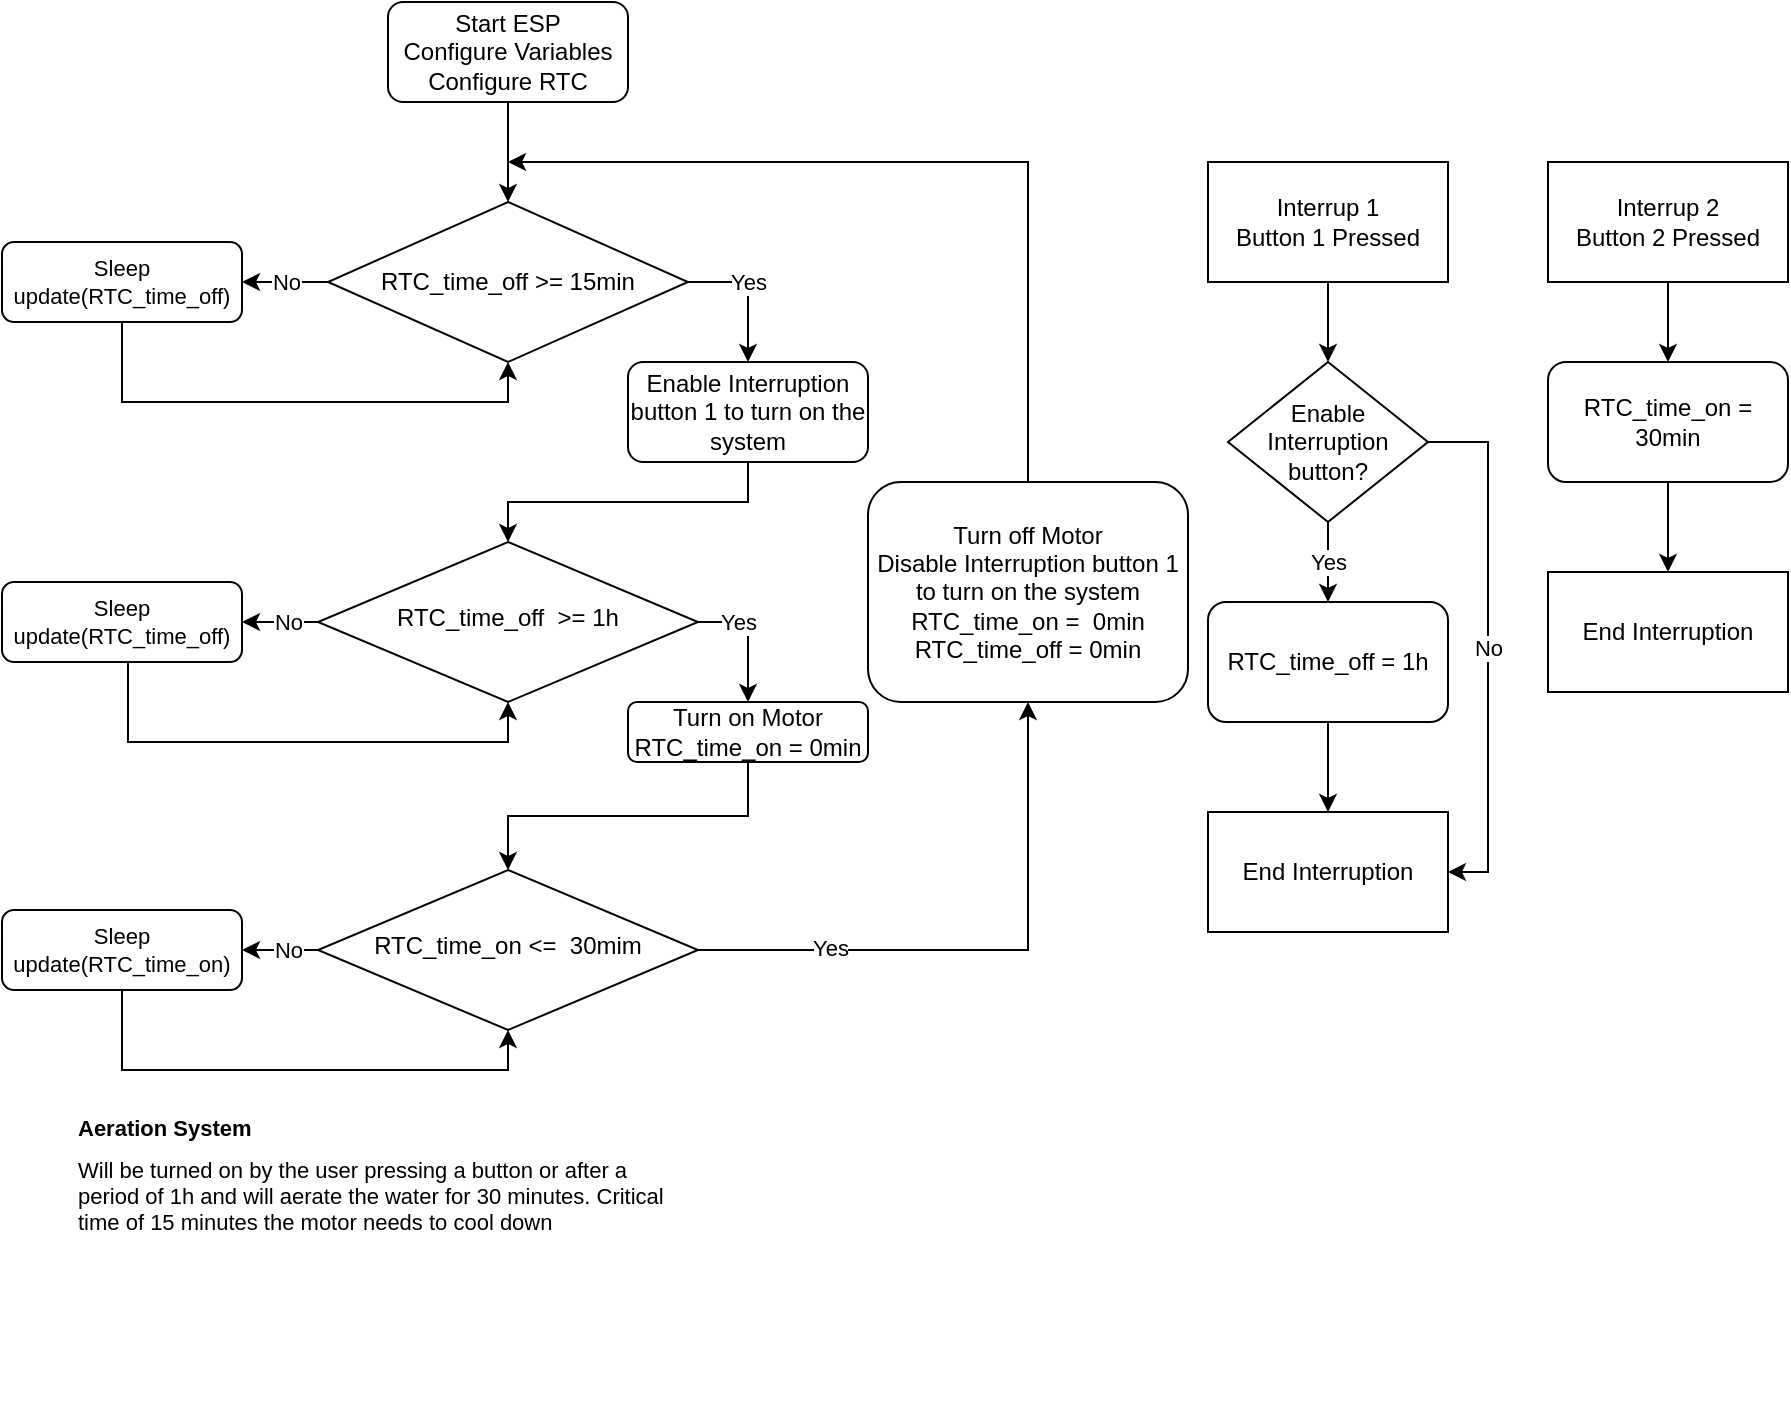 <mxfile version="21.6.8" type="github" pages="2">
  <diagram name="Página-1" id="UniXKZfevil1NkPD2PXe">
    <mxGraphModel dx="1426" dy="777" grid="1" gridSize="10" guides="1" tooltips="1" connect="1" arrows="1" fold="1" page="1" pageScale="1" pageWidth="827" pageHeight="1169" math="0" shadow="0">
      <root>
        <mxCell id="0" />
        <mxCell id="1" parent="0" />
        <mxCell id="vPq-FE29DWAMQZ7ES_IQ-1" style="edgeStyle=orthogonalEdgeStyle;rounded=0;orthogonalLoop=1;jettySize=auto;html=1;exitX=0.5;exitY=1;exitDx=0;exitDy=0;entryX=0.5;entryY=0;entryDx=0;entryDy=0;" parent="1" source="vPq-FE29DWAMQZ7ES_IQ-2" edge="1">
          <mxGeometry relative="1" as="geometry">
            <mxPoint x="260" y="150" as="targetPoint" />
          </mxGeometry>
        </mxCell>
        <mxCell id="vPq-FE29DWAMQZ7ES_IQ-2" value="Start ESP&lt;br&gt;Configure Variables&lt;br&gt;Configure RTC" style="rounded=1;whiteSpace=wrap;html=1;fontSize=12;glass=0;strokeWidth=1;shadow=0;" parent="1" vertex="1">
          <mxGeometry x="200" y="50" width="120" height="50" as="geometry" />
        </mxCell>
        <mxCell id="vPq-FE29DWAMQZ7ES_IQ-3" value="No" style="edgeStyle=orthogonalEdgeStyle;rounded=0;orthogonalLoop=1;jettySize=auto;html=1;exitX=0;exitY=0.5;exitDx=0;exitDy=0;entryX=1;entryY=0.5;entryDx=0;entryDy=0;" parent="1" source="vPq-FE29DWAMQZ7ES_IQ-5" target="vPq-FE29DWAMQZ7ES_IQ-18" edge="1">
          <mxGeometry x="-0.21" relative="1" as="geometry">
            <mxPoint as="offset" />
          </mxGeometry>
        </mxCell>
        <mxCell id="vPq-FE29DWAMQZ7ES_IQ-4" value="Yes" style="edgeStyle=orthogonalEdgeStyle;rounded=0;orthogonalLoop=1;jettySize=auto;html=1;exitX=1;exitY=0.5;exitDx=0;exitDy=0;entryX=0.5;entryY=0;entryDx=0;entryDy=0;" parent="1" source="vPq-FE29DWAMQZ7ES_IQ-5" target="vPq-FE29DWAMQZ7ES_IQ-16" edge="1">
          <mxGeometry x="-0.4" relative="1" as="geometry">
            <mxPoint as="offset" />
          </mxGeometry>
        </mxCell>
        <mxCell id="vPq-FE29DWAMQZ7ES_IQ-5" value="RTC_time_off&amp;nbsp; &amp;gt;= 1h" style="rhombus;whiteSpace=wrap;html=1;shadow=0;fontFamily=Helvetica;fontSize=12;align=center;strokeWidth=1;spacing=6;spacingTop=-4;" parent="1" vertex="1">
          <mxGeometry x="165" y="320" width="190" height="80" as="geometry" />
        </mxCell>
        <mxCell id="vPq-FE29DWAMQZ7ES_IQ-6" style="edgeStyle=orthogonalEdgeStyle;rounded=0;orthogonalLoop=1;jettySize=auto;html=1;exitX=0.5;exitY=1;exitDx=0;exitDy=0;entryX=0.5;entryY=0;entryDx=0;entryDy=0;" parent="1" source="vPq-FE29DWAMQZ7ES_IQ-7" target="vPq-FE29DWAMQZ7ES_IQ-5" edge="1">
          <mxGeometry relative="1" as="geometry" />
        </mxCell>
        <mxCell id="vPq-FE29DWAMQZ7ES_IQ-7" value="Enable Interruption button 1 to turn on the system" style="rounded=1;whiteSpace=wrap;html=1;fontSize=12;glass=0;strokeWidth=1;shadow=0;" parent="1" vertex="1">
          <mxGeometry x="320" y="230" width="120" height="50" as="geometry" />
        </mxCell>
        <mxCell id="vPq-FE29DWAMQZ7ES_IQ-8" style="edgeStyle=orthogonalEdgeStyle;rounded=0;orthogonalLoop=1;jettySize=auto;html=1;entryX=0.5;entryY=1;entryDx=0;entryDy=0;" parent="1" source="vPq-FE29DWAMQZ7ES_IQ-9" target="vPq-FE29DWAMQZ7ES_IQ-14" edge="1">
          <mxGeometry relative="1" as="geometry">
            <Array as="points">
              <mxPoint x="67" y="584" />
              <mxPoint x="260" y="584" />
            </Array>
          </mxGeometry>
        </mxCell>
        <mxCell id="vPq-FE29DWAMQZ7ES_IQ-9" value="Sleep&lt;br style=&quot;font-size: 11px;&quot;&gt;update(RTC_time_on)" style="rounded=1;whiteSpace=wrap;html=1;fontSize=11;glass=0;strokeWidth=1;shadow=0;" parent="1" vertex="1">
          <mxGeometry x="7" y="504" width="120" height="40" as="geometry" />
        </mxCell>
        <mxCell id="vPq-FE29DWAMQZ7ES_IQ-10" value="&lt;h1 style=&quot;font-size: 11px;&quot;&gt;&lt;span style=&quot;background-color: initial; font-size: 11px;&quot;&gt;&lt;font style=&quot;font-size: 11px;&quot;&gt;Aeration System&lt;/font&gt;&lt;/span&gt;&lt;/h1&gt;&lt;h1 style=&quot;font-size: 11px;&quot;&gt;&lt;span style=&quot;background-color: initial; font-weight: normal; font-size: 11px;&quot;&gt;Will be turned on by the user pressing a button or after a period of 1h&amp;nbsp;and will aerate the water for 30 minutes. Critical time of 15 minutes the motor needs to cool down&lt;/span&gt;&lt;br style=&quot;font-size: 11px;&quot;&gt;&lt;/h1&gt;" style="text;html=1;strokeColor=none;fillColor=none;spacing=5;spacingTop=-20;whiteSpace=wrap;overflow=hidden;rounded=0;fontSize=11;" parent="1" vertex="1">
          <mxGeometry x="40" y="610" width="310" height="150" as="geometry" />
        </mxCell>
        <mxCell id="vPq-FE29DWAMQZ7ES_IQ-11" style="edgeStyle=orthogonalEdgeStyle;rounded=0;orthogonalLoop=1;jettySize=auto;html=1;entryX=0.5;entryY=1;entryDx=0;entryDy=0;" parent="1" source="vPq-FE29DWAMQZ7ES_IQ-14" target="vPq-FE29DWAMQZ7ES_IQ-20" edge="1">
          <mxGeometry relative="1" as="geometry" />
        </mxCell>
        <mxCell id="vPq-FE29DWAMQZ7ES_IQ-12" value="Yes" style="edgeLabel;html=1;align=center;verticalAlign=middle;resizable=0;points=[];" parent="vPq-FE29DWAMQZ7ES_IQ-11" vertex="1" connectable="0">
          <mxGeometry x="-0.544" y="1" relative="1" as="geometry">
            <mxPoint as="offset" />
          </mxGeometry>
        </mxCell>
        <mxCell id="vPq-FE29DWAMQZ7ES_IQ-13" value="No" style="edgeStyle=orthogonalEdgeStyle;rounded=0;orthogonalLoop=1;jettySize=auto;html=1;exitX=0;exitY=0.5;exitDx=0;exitDy=0;entryX=1;entryY=0.5;entryDx=0;entryDy=0;" parent="1" source="vPq-FE29DWAMQZ7ES_IQ-14" target="vPq-FE29DWAMQZ7ES_IQ-9" edge="1">
          <mxGeometry x="-0.21" relative="1" as="geometry">
            <mxPoint as="offset" />
          </mxGeometry>
        </mxCell>
        <mxCell id="vPq-FE29DWAMQZ7ES_IQ-14" value="RTC_time_on &amp;lt;=&amp;nbsp;&amp;nbsp;30mim" style="rhombus;whiteSpace=wrap;html=1;shadow=0;fontFamily=Helvetica;fontSize=12;align=center;strokeWidth=1;spacing=6;spacingTop=-4;" parent="1" vertex="1">
          <mxGeometry x="165" y="484" width="190" height="80" as="geometry" />
        </mxCell>
        <mxCell id="vPq-FE29DWAMQZ7ES_IQ-15" style="edgeStyle=orthogonalEdgeStyle;rounded=0;orthogonalLoop=1;jettySize=auto;html=1;entryX=0.5;entryY=0;entryDx=0;entryDy=0;" parent="1" source="vPq-FE29DWAMQZ7ES_IQ-16" target="vPq-FE29DWAMQZ7ES_IQ-14" edge="1">
          <mxGeometry relative="1" as="geometry" />
        </mxCell>
        <mxCell id="vPq-FE29DWAMQZ7ES_IQ-16" value="Turn on Motor&lt;br&gt;RTC_time_on = 0min" style="rounded=1;whiteSpace=wrap;html=1;fontSize=12;glass=0;strokeWidth=1;shadow=0;" parent="1" vertex="1">
          <mxGeometry x="320" y="400" width="120" height="30" as="geometry" />
        </mxCell>
        <mxCell id="vPq-FE29DWAMQZ7ES_IQ-17" style="edgeStyle=orthogonalEdgeStyle;rounded=0;orthogonalLoop=1;jettySize=auto;html=1;entryX=0.5;entryY=1;entryDx=0;entryDy=0;" parent="1" source="vPq-FE29DWAMQZ7ES_IQ-18" target="vPq-FE29DWAMQZ7ES_IQ-5" edge="1">
          <mxGeometry relative="1" as="geometry">
            <Array as="points">
              <mxPoint x="70" y="420" />
              <mxPoint x="260" y="420" />
            </Array>
          </mxGeometry>
        </mxCell>
        <mxCell id="vPq-FE29DWAMQZ7ES_IQ-18" value="Sleep&lt;br style=&quot;font-size: 11px;&quot;&gt;update(RTC_time_off)" style="rounded=1;whiteSpace=wrap;html=1;fontSize=11;glass=0;strokeWidth=1;shadow=0;" parent="1" vertex="1">
          <mxGeometry x="7" y="340" width="120" height="40" as="geometry" />
        </mxCell>
        <mxCell id="vPq-FE29DWAMQZ7ES_IQ-19" style="edgeStyle=orthogonalEdgeStyle;rounded=0;orthogonalLoop=1;jettySize=auto;html=1;exitX=0.5;exitY=0;exitDx=0;exitDy=0;" parent="1" source="vPq-FE29DWAMQZ7ES_IQ-20" edge="1">
          <mxGeometry relative="1" as="geometry">
            <mxPoint x="260" y="130" as="targetPoint" />
            <Array as="points">
              <mxPoint x="520" y="130" />
            </Array>
          </mxGeometry>
        </mxCell>
        <mxCell id="vPq-FE29DWAMQZ7ES_IQ-20" value="Turn off Motor&lt;br&gt;Disable Interruption button 1 to turn on the system&lt;br&gt;RTC_time_on =&amp;nbsp; 0min&lt;br&gt;RTC_time_off = 0min" style="rounded=1;whiteSpace=wrap;html=1;fontSize=12;glass=0;strokeWidth=1;shadow=0;" parent="1" vertex="1">
          <mxGeometry x="440" y="290" width="160" height="110" as="geometry" />
        </mxCell>
        <mxCell id="vPq-FE29DWAMQZ7ES_IQ-21" style="edgeStyle=orthogonalEdgeStyle;rounded=0;orthogonalLoop=1;jettySize=auto;html=1;entryX=0.5;entryY=1;entryDx=0;entryDy=0;" parent="1" source="vPq-FE29DWAMQZ7ES_IQ-22" edge="1">
          <mxGeometry relative="1" as="geometry">
            <mxPoint x="260" y="230" as="targetPoint" />
            <Array as="points">
              <mxPoint x="67" y="250" />
              <mxPoint x="260" y="250" />
            </Array>
          </mxGeometry>
        </mxCell>
        <mxCell id="vPq-FE29DWAMQZ7ES_IQ-22" value="Sleep&lt;br style=&quot;font-size: 11px;&quot;&gt;update(RTC_time_off)" style="rounded=1;whiteSpace=wrap;html=1;fontSize=11;glass=0;strokeWidth=1;shadow=0;" parent="1" vertex="1">
          <mxGeometry x="7" y="170" width="120" height="40" as="geometry" />
        </mxCell>
        <mxCell id="vPq-FE29DWAMQZ7ES_IQ-23" style="edgeStyle=orthogonalEdgeStyle;rounded=0;orthogonalLoop=1;jettySize=auto;html=1;exitX=0.5;exitY=1;exitDx=0;exitDy=0;entryX=0.5;entryY=0;entryDx=0;entryDy=0;" parent="1" source="vPq-FE29DWAMQZ7ES_IQ-24" target="vPq-FE29DWAMQZ7ES_IQ-29" edge="1">
          <mxGeometry relative="1" as="geometry" />
        </mxCell>
        <mxCell id="vPq-FE29DWAMQZ7ES_IQ-24" value="Interrup 1&lt;br&gt;Button 1 Pressed" style="rounded=0;whiteSpace=wrap;html=1;" parent="1" vertex="1">
          <mxGeometry x="610" y="130" width="120" height="60" as="geometry" />
        </mxCell>
        <mxCell id="vPq-FE29DWAMQZ7ES_IQ-25" style="edgeStyle=orthogonalEdgeStyle;rounded=0;orthogonalLoop=1;jettySize=auto;html=1;entryX=0.5;entryY=0;entryDx=0;entryDy=0;" parent="1" source="vPq-FE29DWAMQZ7ES_IQ-26" target="vPq-FE29DWAMQZ7ES_IQ-30" edge="1">
          <mxGeometry relative="1" as="geometry" />
        </mxCell>
        <mxCell id="vPq-FE29DWAMQZ7ES_IQ-26" value="RTC_time_off = 1h" style="rounded=1;whiteSpace=wrap;html=1;" parent="1" vertex="1">
          <mxGeometry x="610" y="350" width="120" height="60" as="geometry" />
        </mxCell>
        <mxCell id="vPq-FE29DWAMQZ7ES_IQ-27" value="Yes" style="edgeStyle=orthogonalEdgeStyle;rounded=0;orthogonalLoop=1;jettySize=auto;html=1;exitX=0.5;exitY=1;exitDx=0;exitDy=0;entryX=0.5;entryY=0;entryDx=0;entryDy=0;" parent="1" source="vPq-FE29DWAMQZ7ES_IQ-29" target="vPq-FE29DWAMQZ7ES_IQ-26" edge="1">
          <mxGeometry relative="1" as="geometry" />
        </mxCell>
        <mxCell id="vPq-FE29DWAMQZ7ES_IQ-28" value="No" style="edgeStyle=orthogonalEdgeStyle;rounded=0;orthogonalLoop=1;jettySize=auto;html=1;exitX=1;exitY=0.5;exitDx=0;exitDy=0;entryX=1;entryY=0.5;entryDx=0;entryDy=0;" parent="1" source="vPq-FE29DWAMQZ7ES_IQ-29" target="vPq-FE29DWAMQZ7ES_IQ-30" edge="1">
          <mxGeometry relative="1" as="geometry" />
        </mxCell>
        <mxCell id="vPq-FE29DWAMQZ7ES_IQ-29" value="Enable Interruption button?" style="rhombus;whiteSpace=wrap;html=1;" parent="1" vertex="1">
          <mxGeometry x="620" y="230" width="100" height="80" as="geometry" />
        </mxCell>
        <mxCell id="vPq-FE29DWAMQZ7ES_IQ-30" value="End Interruption" style="rounded=0;whiteSpace=wrap;html=1;" parent="1" vertex="1">
          <mxGeometry x="610" y="455" width="120" height="60" as="geometry" />
        </mxCell>
        <mxCell id="vPq-FE29DWAMQZ7ES_IQ-31" style="edgeStyle=orthogonalEdgeStyle;rounded=0;orthogonalLoop=1;jettySize=auto;html=1;exitX=0.5;exitY=1;exitDx=0;exitDy=0;entryX=0.5;entryY=0;entryDx=0;entryDy=0;" parent="1" source="vPq-FE29DWAMQZ7ES_IQ-32" target="vPq-FE29DWAMQZ7ES_IQ-34" edge="1">
          <mxGeometry relative="1" as="geometry" />
        </mxCell>
        <mxCell id="vPq-FE29DWAMQZ7ES_IQ-32" value="Interrup 2&lt;br&gt;Button 2 Pressed" style="rounded=0;whiteSpace=wrap;html=1;" parent="1" vertex="1">
          <mxGeometry x="780" y="130" width="120" height="60" as="geometry" />
        </mxCell>
        <mxCell id="vPq-FE29DWAMQZ7ES_IQ-33" style="edgeStyle=orthogonalEdgeStyle;rounded=0;orthogonalLoop=1;jettySize=auto;html=1;entryX=0.5;entryY=0;entryDx=0;entryDy=0;" parent="1" source="vPq-FE29DWAMQZ7ES_IQ-34" target="vPq-FE29DWAMQZ7ES_IQ-35" edge="1">
          <mxGeometry relative="1" as="geometry" />
        </mxCell>
        <mxCell id="vPq-FE29DWAMQZ7ES_IQ-34" value="RTC_time_on = 30min" style="rounded=1;whiteSpace=wrap;html=1;" parent="1" vertex="1">
          <mxGeometry x="780" y="230" width="120" height="60" as="geometry" />
        </mxCell>
        <mxCell id="vPq-FE29DWAMQZ7ES_IQ-35" value="End Interruption" style="rounded=0;whiteSpace=wrap;html=1;" parent="1" vertex="1">
          <mxGeometry x="780" y="335" width="120" height="60" as="geometry" />
        </mxCell>
        <mxCell id="vPq-FE29DWAMQZ7ES_IQ-36" value="No" style="edgeStyle=orthogonalEdgeStyle;rounded=0;orthogonalLoop=1;jettySize=auto;html=1;exitX=0;exitY=0.5;exitDx=0;exitDy=0;entryX=1;entryY=0.5;entryDx=0;entryDy=0;" parent="1" source="vPq-FE29DWAMQZ7ES_IQ-38" target="vPq-FE29DWAMQZ7ES_IQ-22" edge="1">
          <mxGeometry relative="1" as="geometry" />
        </mxCell>
        <mxCell id="vPq-FE29DWAMQZ7ES_IQ-37" value="Yes" style="edgeStyle=orthogonalEdgeStyle;rounded=0;orthogonalLoop=1;jettySize=auto;html=1;exitX=1;exitY=0.5;exitDx=0;exitDy=0;entryX=0.5;entryY=0;entryDx=0;entryDy=0;" parent="1" source="vPq-FE29DWAMQZ7ES_IQ-38" target="vPq-FE29DWAMQZ7ES_IQ-7" edge="1">
          <mxGeometry x="-0.143" relative="1" as="geometry">
            <mxPoint as="offset" />
          </mxGeometry>
        </mxCell>
        <mxCell id="vPq-FE29DWAMQZ7ES_IQ-38" value="RTC_time_off &amp;gt;= 15min" style="rhombus;whiteSpace=wrap;html=1;" parent="1" vertex="1">
          <mxGeometry x="170" y="150" width="180" height="80" as="geometry" />
        </mxCell>
      </root>
    </mxGraphModel>
  </diagram>
  <diagram id="kvFr8HoxuqdFDJMHDUPC" name="Página-2">
    <mxGraphModel dx="2037" dy="1110" grid="1" gridSize="10" guides="1" tooltips="1" connect="1" arrows="1" fold="1" page="1" pageScale="1" pageWidth="827" pageHeight="1169" math="0" shadow="0">
      <root>
        <mxCell id="0" />
        <mxCell id="1" parent="0" />
        <mxCell id="X-SFLX-BUOwK57dnL_UR-1" style="edgeStyle=orthogonalEdgeStyle;rounded=0;orthogonalLoop=1;jettySize=auto;html=1;exitX=0.5;exitY=1;exitDx=0;exitDy=0;entryX=0.5;entryY=0;entryDx=0;entryDy=0;" edge="1" parent="1" source="X-SFLX-BUOwK57dnL_UR-2">
          <mxGeometry relative="1" as="geometry">
            <mxPoint x="260" y="150" as="targetPoint" />
          </mxGeometry>
        </mxCell>
        <mxCell id="X-SFLX-BUOwK57dnL_UR-2" value="&lt;font face=&quot;Times New Roman&quot;&gt;Inicia ESP&lt;br&gt;Configura as Variáveis &lt;br&gt;Configura RTC&lt;/font&gt;" style="rounded=1;whiteSpace=wrap;html=1;fontSize=12;glass=0;strokeWidth=1;shadow=0;" vertex="1" parent="1">
          <mxGeometry x="195" y="50" width="130" height="50" as="geometry" />
        </mxCell>
        <mxCell id="X-SFLX-BUOwK57dnL_UR-3" value="No" style="edgeStyle=orthogonalEdgeStyle;rounded=0;orthogonalLoop=1;jettySize=auto;html=1;exitX=0;exitY=0.5;exitDx=0;exitDy=0;entryX=1;entryY=0.5;entryDx=0;entryDy=0;" edge="1" parent="1" source="X-SFLX-BUOwK57dnL_UR-5" target="X-SFLX-BUOwK57dnL_UR-18">
          <mxGeometry x="-0.21" relative="1" as="geometry">
            <mxPoint as="offset" />
          </mxGeometry>
        </mxCell>
        <mxCell id="X-SFLX-BUOwK57dnL_UR-4" value="Yes" style="edgeStyle=orthogonalEdgeStyle;rounded=0;orthogonalLoop=1;jettySize=auto;html=1;exitX=1;exitY=0.5;exitDx=0;exitDy=0;entryX=0.5;entryY=0;entryDx=0;entryDy=0;" edge="1" parent="1" source="X-SFLX-BUOwK57dnL_UR-5" target="X-SFLX-BUOwK57dnL_UR-16">
          <mxGeometry x="-0.4" relative="1" as="geometry">
            <mxPoint as="offset" />
          </mxGeometry>
        </mxCell>
        <mxCell id="X-SFLX-BUOwK57dnL_UR-5" value="RTC_time_off&amp;nbsp; &amp;gt;= 30min" style="rhombus;whiteSpace=wrap;html=1;shadow=0;fontFamily=Helvetica;fontSize=12;align=center;strokeWidth=1;spacing=6;spacingTop=-4;" vertex="1" parent="1">
          <mxGeometry x="165" y="320" width="190" height="80" as="geometry" />
        </mxCell>
        <mxCell id="X-SFLX-BUOwK57dnL_UR-6" style="edgeStyle=orthogonalEdgeStyle;rounded=0;orthogonalLoop=1;jettySize=auto;html=1;exitX=0.5;exitY=1;exitDx=0;exitDy=0;entryX=0.5;entryY=0;entryDx=0;entryDy=0;" edge="1" parent="1" source="X-SFLX-BUOwK57dnL_UR-7" target="X-SFLX-BUOwK57dnL_UR-5">
          <mxGeometry relative="1" as="geometry" />
        </mxCell>
        <mxCell id="X-SFLX-BUOwK57dnL_UR-7" value="Habilita Interrupção do botão 1" style="rounded=1;whiteSpace=wrap;html=1;fontSize=12;glass=0;strokeWidth=1;shadow=0;" vertex="1" parent="1">
          <mxGeometry x="320" y="230" width="120" height="50" as="geometry" />
        </mxCell>
        <mxCell id="X-SFLX-BUOwK57dnL_UR-8" style="edgeStyle=orthogonalEdgeStyle;rounded=0;orthogonalLoop=1;jettySize=auto;html=1;entryX=0.5;entryY=1;entryDx=0;entryDy=0;" edge="1" parent="1" source="X-SFLX-BUOwK57dnL_UR-9" target="X-SFLX-BUOwK57dnL_UR-14">
          <mxGeometry relative="1" as="geometry">
            <Array as="points">
              <mxPoint x="67" y="620" />
              <mxPoint x="260" y="620" />
            </Array>
          </mxGeometry>
        </mxCell>
        <mxCell id="X-SFLX-BUOwK57dnL_UR-9" value="Dorme ESP&lt;br style=&quot;border-color: var(--border-color);&quot;&gt;update(RTC_time_on)" style="rounded=1;whiteSpace=wrap;html=1;fontSize=11;glass=0;strokeWidth=1;shadow=0;" vertex="1" parent="1">
          <mxGeometry x="7" y="540" width="120" height="40" as="geometry" />
        </mxCell>
        <mxCell id="X-SFLX-BUOwK57dnL_UR-10" value="&lt;h1 style=&quot;font-size: 11px;&quot;&gt;&lt;span style=&quot;background-color: initial; font-size: 11px;&quot;&gt;&lt;font style=&quot;font-size: 11px;&quot;&gt;Aeration System&lt;/font&gt;&lt;/span&gt;&lt;/h1&gt;&lt;h1 style=&quot;font-size: 11px;&quot;&gt;&lt;span style=&quot;background-color: initial; font-weight: normal; font-size: 11px;&quot;&gt;Will be turned on by the user pressing a button or after a period of 1h&amp;nbsp;and will aerate the water for 30 minutes. Critical time of 15 minutes the motor needs to cool down&lt;/span&gt;&lt;br style=&quot;font-size: 11px;&quot;&gt;&lt;/h1&gt;" style="text;html=1;strokeColor=none;fillColor=none;spacing=5;spacingTop=-20;whiteSpace=wrap;overflow=hidden;rounded=0;fontSize=11;" vertex="1" parent="1">
          <mxGeometry x="40" y="610" width="310" height="150" as="geometry" />
        </mxCell>
        <mxCell id="X-SFLX-BUOwK57dnL_UR-11" style="edgeStyle=orthogonalEdgeStyle;rounded=0;orthogonalLoop=1;jettySize=auto;html=1;entryX=0.5;entryY=1;entryDx=0;entryDy=0;" edge="1" parent="1" source="X-SFLX-BUOwK57dnL_UR-14" target="X-SFLX-BUOwK57dnL_UR-20">
          <mxGeometry relative="1" as="geometry" />
        </mxCell>
        <mxCell id="X-SFLX-BUOwK57dnL_UR-12" value="Yes" style="edgeLabel;html=1;align=center;verticalAlign=middle;resizable=0;points=[];" vertex="1" connectable="0" parent="X-SFLX-BUOwK57dnL_UR-11">
          <mxGeometry x="-0.544" y="1" relative="1" as="geometry">
            <mxPoint as="offset" />
          </mxGeometry>
        </mxCell>
        <mxCell id="X-SFLX-BUOwK57dnL_UR-13" value="No" style="edgeStyle=orthogonalEdgeStyle;rounded=0;orthogonalLoop=1;jettySize=auto;html=1;exitX=0;exitY=0.5;exitDx=0;exitDy=0;entryX=1;entryY=0.5;entryDx=0;entryDy=0;" edge="1" parent="1" source="X-SFLX-BUOwK57dnL_UR-14" target="X-SFLX-BUOwK57dnL_UR-9">
          <mxGeometry x="-0.21" relative="1" as="geometry">
            <mxPoint as="offset" />
          </mxGeometry>
        </mxCell>
        <mxCell id="X-SFLX-BUOwK57dnL_UR-14" value="RTC_time_on &amp;lt;=&amp;nbsp;&amp;nbsp;30mim" style="rhombus;whiteSpace=wrap;html=1;shadow=0;fontFamily=Helvetica;fontSize=12;align=center;strokeWidth=1;spacing=6;spacingTop=-4;" vertex="1" parent="1">
          <mxGeometry x="165" y="520" width="190" height="80" as="geometry" />
        </mxCell>
        <mxCell id="X-SFLX-BUOwK57dnL_UR-15" style="edgeStyle=orthogonalEdgeStyle;rounded=0;orthogonalLoop=1;jettySize=auto;html=1;entryX=0.5;entryY=0;entryDx=0;entryDy=0;" edge="1" parent="1" source="X-SFLX-BUOwK57dnL_UR-16" target="X-SFLX-BUOwK57dnL_UR-14">
          <mxGeometry relative="1" as="geometry" />
        </mxCell>
        <mxCell id="X-SFLX-BUOwK57dnL_UR-16" value="&lt;font face=&quot;Times New Roman&quot; style=&quot;font-size: 11px;&quot;&gt;Liga Aerador&lt;br&gt;Desabilita Interrupção do botão 1&lt;br&gt;Habilita Interrupção do botão 2&lt;br&gt;RTC_time_on = 0min&lt;/font&gt;" style="rounded=1;whiteSpace=wrap;html=1;fontSize=12;glass=0;strokeWidth=1;shadow=0;" vertex="1" parent="1">
          <mxGeometry x="310" y="380" width="160" height="100" as="geometry" />
        </mxCell>
        <mxCell id="X-SFLX-BUOwK57dnL_UR-17" style="edgeStyle=orthogonalEdgeStyle;rounded=0;orthogonalLoop=1;jettySize=auto;html=1;entryX=0.5;entryY=1;entryDx=0;entryDy=0;" edge="1" parent="1" source="X-SFLX-BUOwK57dnL_UR-18" target="X-SFLX-BUOwK57dnL_UR-5">
          <mxGeometry relative="1" as="geometry">
            <Array as="points">
              <mxPoint x="70" y="420" />
              <mxPoint x="260" y="420" />
            </Array>
          </mxGeometry>
        </mxCell>
        <mxCell id="X-SFLX-BUOwK57dnL_UR-18" value="Dorme ESP&lt;br style=&quot;border-color: var(--border-color);&quot;&gt;update(RTC_time_off)" style="rounded=1;whiteSpace=wrap;html=1;fontSize=11;glass=0;strokeWidth=1;shadow=0;" vertex="1" parent="1">
          <mxGeometry x="7" y="340" width="120" height="40" as="geometry" />
        </mxCell>
        <mxCell id="X-SFLX-BUOwK57dnL_UR-19" style="edgeStyle=orthogonalEdgeStyle;rounded=0;orthogonalLoop=1;jettySize=auto;html=1;exitX=0.5;exitY=0;exitDx=0;exitDy=0;" edge="1" parent="1" source="X-SFLX-BUOwK57dnL_UR-20">
          <mxGeometry relative="1" as="geometry">
            <mxPoint x="260" y="130" as="targetPoint" />
            <Array as="points">
              <mxPoint x="540" y="130" />
            </Array>
          </mxGeometry>
        </mxCell>
        <mxCell id="X-SFLX-BUOwK57dnL_UR-20" value="Desliga Aerador&lt;br&gt;Desabilita Interrupção do botão 2&lt;br&gt;RTC_time_on =&amp;nbsp; 0min&lt;br&gt;RTC_time_off = 0min" style="rounded=1;whiteSpace=wrap;html=1;fontSize=12;glass=0;strokeWidth=1;shadow=0;" vertex="1" parent="1">
          <mxGeometry x="460" y="290" width="160" height="110" as="geometry" />
        </mxCell>
        <mxCell id="X-SFLX-BUOwK57dnL_UR-21" style="edgeStyle=orthogonalEdgeStyle;rounded=0;orthogonalLoop=1;jettySize=auto;html=1;entryX=0.5;entryY=1;entryDx=0;entryDy=0;" edge="1" parent="1" source="X-SFLX-BUOwK57dnL_UR-22">
          <mxGeometry relative="1" as="geometry">
            <mxPoint x="260" y="230" as="targetPoint" />
            <Array as="points">
              <mxPoint x="67" y="250" />
              <mxPoint x="260" y="250" />
            </Array>
          </mxGeometry>
        </mxCell>
        <mxCell id="X-SFLX-BUOwK57dnL_UR-22" value="Dorme ESP&lt;br&gt;update(RTC_time_off)" style="rounded=1;whiteSpace=wrap;html=1;fontSize=11;glass=0;strokeWidth=1;shadow=0;" vertex="1" parent="1">
          <mxGeometry x="7" y="170" width="120" height="40" as="geometry" />
        </mxCell>
        <mxCell id="X-SFLX-BUOwK57dnL_UR-23" style="edgeStyle=orthogonalEdgeStyle;rounded=0;orthogonalLoop=1;jettySize=auto;html=1;exitX=0.5;exitY=1;exitDx=0;exitDy=0;entryX=0.5;entryY=0;entryDx=0;entryDy=0;" edge="1" parent="1" source="X-SFLX-BUOwK57dnL_UR-24" target="X-SFLX-BUOwK57dnL_UR-29">
          <mxGeometry relative="1" as="geometry" />
        </mxCell>
        <mxCell id="X-SFLX-BUOwK57dnL_UR-24" value="Interrupção do Botão 1" style="rounded=0;whiteSpace=wrap;html=1;" vertex="1" parent="1">
          <mxGeometry x="605" y="130" width="130" height="60" as="geometry" />
        </mxCell>
        <mxCell id="X-SFLX-BUOwK57dnL_UR-25" style="edgeStyle=orthogonalEdgeStyle;rounded=0;orthogonalLoop=1;jettySize=auto;html=1;entryX=0.5;entryY=0;entryDx=0;entryDy=0;" edge="1" parent="1" source="X-SFLX-BUOwK57dnL_UR-26" target="X-SFLX-BUOwK57dnL_UR-30">
          <mxGeometry relative="1" as="geometry" />
        </mxCell>
        <mxCell id="X-SFLX-BUOwK57dnL_UR-26" value="RTC_time_off = 30min" style="rounded=1;whiteSpace=wrap;html=1;" vertex="1" parent="1">
          <mxGeometry x="605" y="350" width="130" height="60" as="geometry" />
        </mxCell>
        <mxCell id="X-SFLX-BUOwK57dnL_UR-27" value="Yes" style="edgeStyle=orthogonalEdgeStyle;rounded=0;orthogonalLoop=1;jettySize=auto;html=1;exitX=0.5;exitY=1;exitDx=0;exitDy=0;entryX=0.5;entryY=0;entryDx=0;entryDy=0;" edge="1" parent="1" source="X-SFLX-BUOwK57dnL_UR-29" target="X-SFLX-BUOwK57dnL_UR-26">
          <mxGeometry relative="1" as="geometry" />
        </mxCell>
        <mxCell id="X-SFLX-BUOwK57dnL_UR-28" value="No" style="edgeStyle=orthogonalEdgeStyle;rounded=0;orthogonalLoop=1;jettySize=auto;html=1;exitX=1;exitY=0.5;exitDx=0;exitDy=0;entryX=1;entryY=0.5;entryDx=0;entryDy=0;" edge="1" parent="1" source="X-SFLX-BUOwK57dnL_UR-29" target="X-SFLX-BUOwK57dnL_UR-30">
          <mxGeometry relative="1" as="geometry" />
        </mxCell>
        <mxCell id="X-SFLX-BUOwK57dnL_UR-29" value="Enable Interruption button?" style="rhombus;whiteSpace=wrap;html=1;" vertex="1" parent="1">
          <mxGeometry x="620" y="230" width="100" height="80" as="geometry" />
        </mxCell>
        <mxCell id="X-SFLX-BUOwK57dnL_UR-30" value="Final Interrupção" style="rounded=0;whiteSpace=wrap;html=1;" vertex="1" parent="1">
          <mxGeometry x="610" y="455" width="120" height="60" as="geometry" />
        </mxCell>
        <mxCell id="X-SFLX-BUOwK57dnL_UR-31" style="edgeStyle=orthogonalEdgeStyle;rounded=0;orthogonalLoop=1;jettySize=auto;html=1;exitX=0.5;exitY=1;exitDx=0;exitDy=0;entryX=0.5;entryY=0;entryDx=0;entryDy=0;" edge="1" parent="1" source="X-SFLX-BUOwK57dnL_UR-32" target="X-SFLX-BUOwK57dnL_UR-34">
          <mxGeometry relative="1" as="geometry" />
        </mxCell>
        <mxCell id="X-SFLX-BUOwK57dnL_UR-32" value="Interrupção do Botão 2" style="rounded=0;whiteSpace=wrap;html=1;" vertex="1" parent="1">
          <mxGeometry x="775" y="130" width="130" height="60" as="geometry" />
        </mxCell>
        <mxCell id="X-SFLX-BUOwK57dnL_UR-33" style="edgeStyle=orthogonalEdgeStyle;rounded=0;orthogonalLoop=1;jettySize=auto;html=1;entryX=0.5;entryY=0;entryDx=0;entryDy=0;" edge="1" parent="1" source="X-SFLX-BUOwK57dnL_UR-34" target="X-SFLX-BUOwK57dnL_UR-35">
          <mxGeometry relative="1" as="geometry" />
        </mxCell>
        <mxCell id="X-SFLX-BUOwK57dnL_UR-34" value="RTC_time_on = 30min" style="rounded=1;whiteSpace=wrap;html=1;" vertex="1" parent="1">
          <mxGeometry x="780" y="230" width="120" height="60" as="geometry" />
        </mxCell>
        <mxCell id="X-SFLX-BUOwK57dnL_UR-35" value="Final Interrupção" style="rounded=0;whiteSpace=wrap;html=1;" vertex="1" parent="1">
          <mxGeometry x="780" y="335" width="120" height="60" as="geometry" />
        </mxCell>
        <mxCell id="X-SFLX-BUOwK57dnL_UR-36" value="No" style="edgeStyle=orthogonalEdgeStyle;rounded=0;orthogonalLoop=1;jettySize=auto;html=1;exitX=0;exitY=0.5;exitDx=0;exitDy=0;entryX=1;entryY=0.5;entryDx=0;entryDy=0;" edge="1" parent="1" source="X-SFLX-BUOwK57dnL_UR-38" target="X-SFLX-BUOwK57dnL_UR-22">
          <mxGeometry relative="1" as="geometry" />
        </mxCell>
        <mxCell id="X-SFLX-BUOwK57dnL_UR-37" value="Yes" style="edgeStyle=orthogonalEdgeStyle;rounded=0;orthogonalLoop=1;jettySize=auto;html=1;exitX=1;exitY=0.5;exitDx=0;exitDy=0;entryX=0.5;entryY=0;entryDx=0;entryDy=0;" edge="1" parent="1" source="X-SFLX-BUOwK57dnL_UR-38" target="X-SFLX-BUOwK57dnL_UR-7">
          <mxGeometry x="-0.143" relative="1" as="geometry">
            <mxPoint as="offset" />
          </mxGeometry>
        </mxCell>
        <mxCell id="X-SFLX-BUOwK57dnL_UR-38" value="RTC_time_off &amp;gt;= 15min" style="rhombus;whiteSpace=wrap;html=1;" vertex="1" parent="1">
          <mxGeometry x="170" y="150" width="180" height="80" as="geometry" />
        </mxCell>
      </root>
    </mxGraphModel>
  </diagram>
</mxfile>
